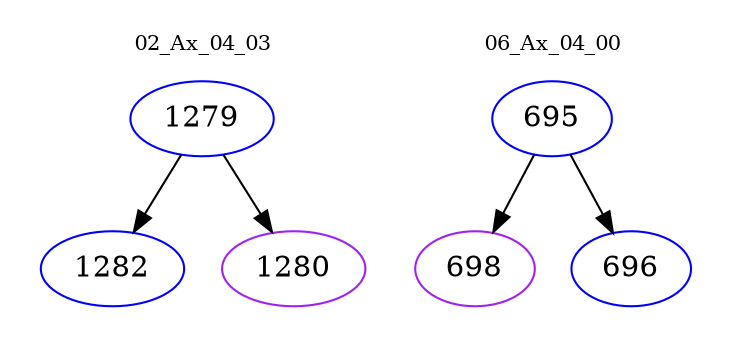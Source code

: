 digraph{
subgraph cluster_0 {
color = white
label = "02_Ax_04_03";
fontsize=10;
T0_1279 [label="1279", color="blue"]
T0_1279 -> T0_1282 [color="black"]
T0_1282 [label="1282", color="blue"]
T0_1279 -> T0_1280 [color="black"]
T0_1280 [label="1280", color="purple"]
}
subgraph cluster_1 {
color = white
label = "06_Ax_04_00";
fontsize=10;
T1_695 [label="695", color="blue"]
T1_695 -> T1_698 [color="black"]
T1_698 [label="698", color="purple"]
T1_695 -> T1_696 [color="black"]
T1_696 [label="696", color="blue"]
}
}
